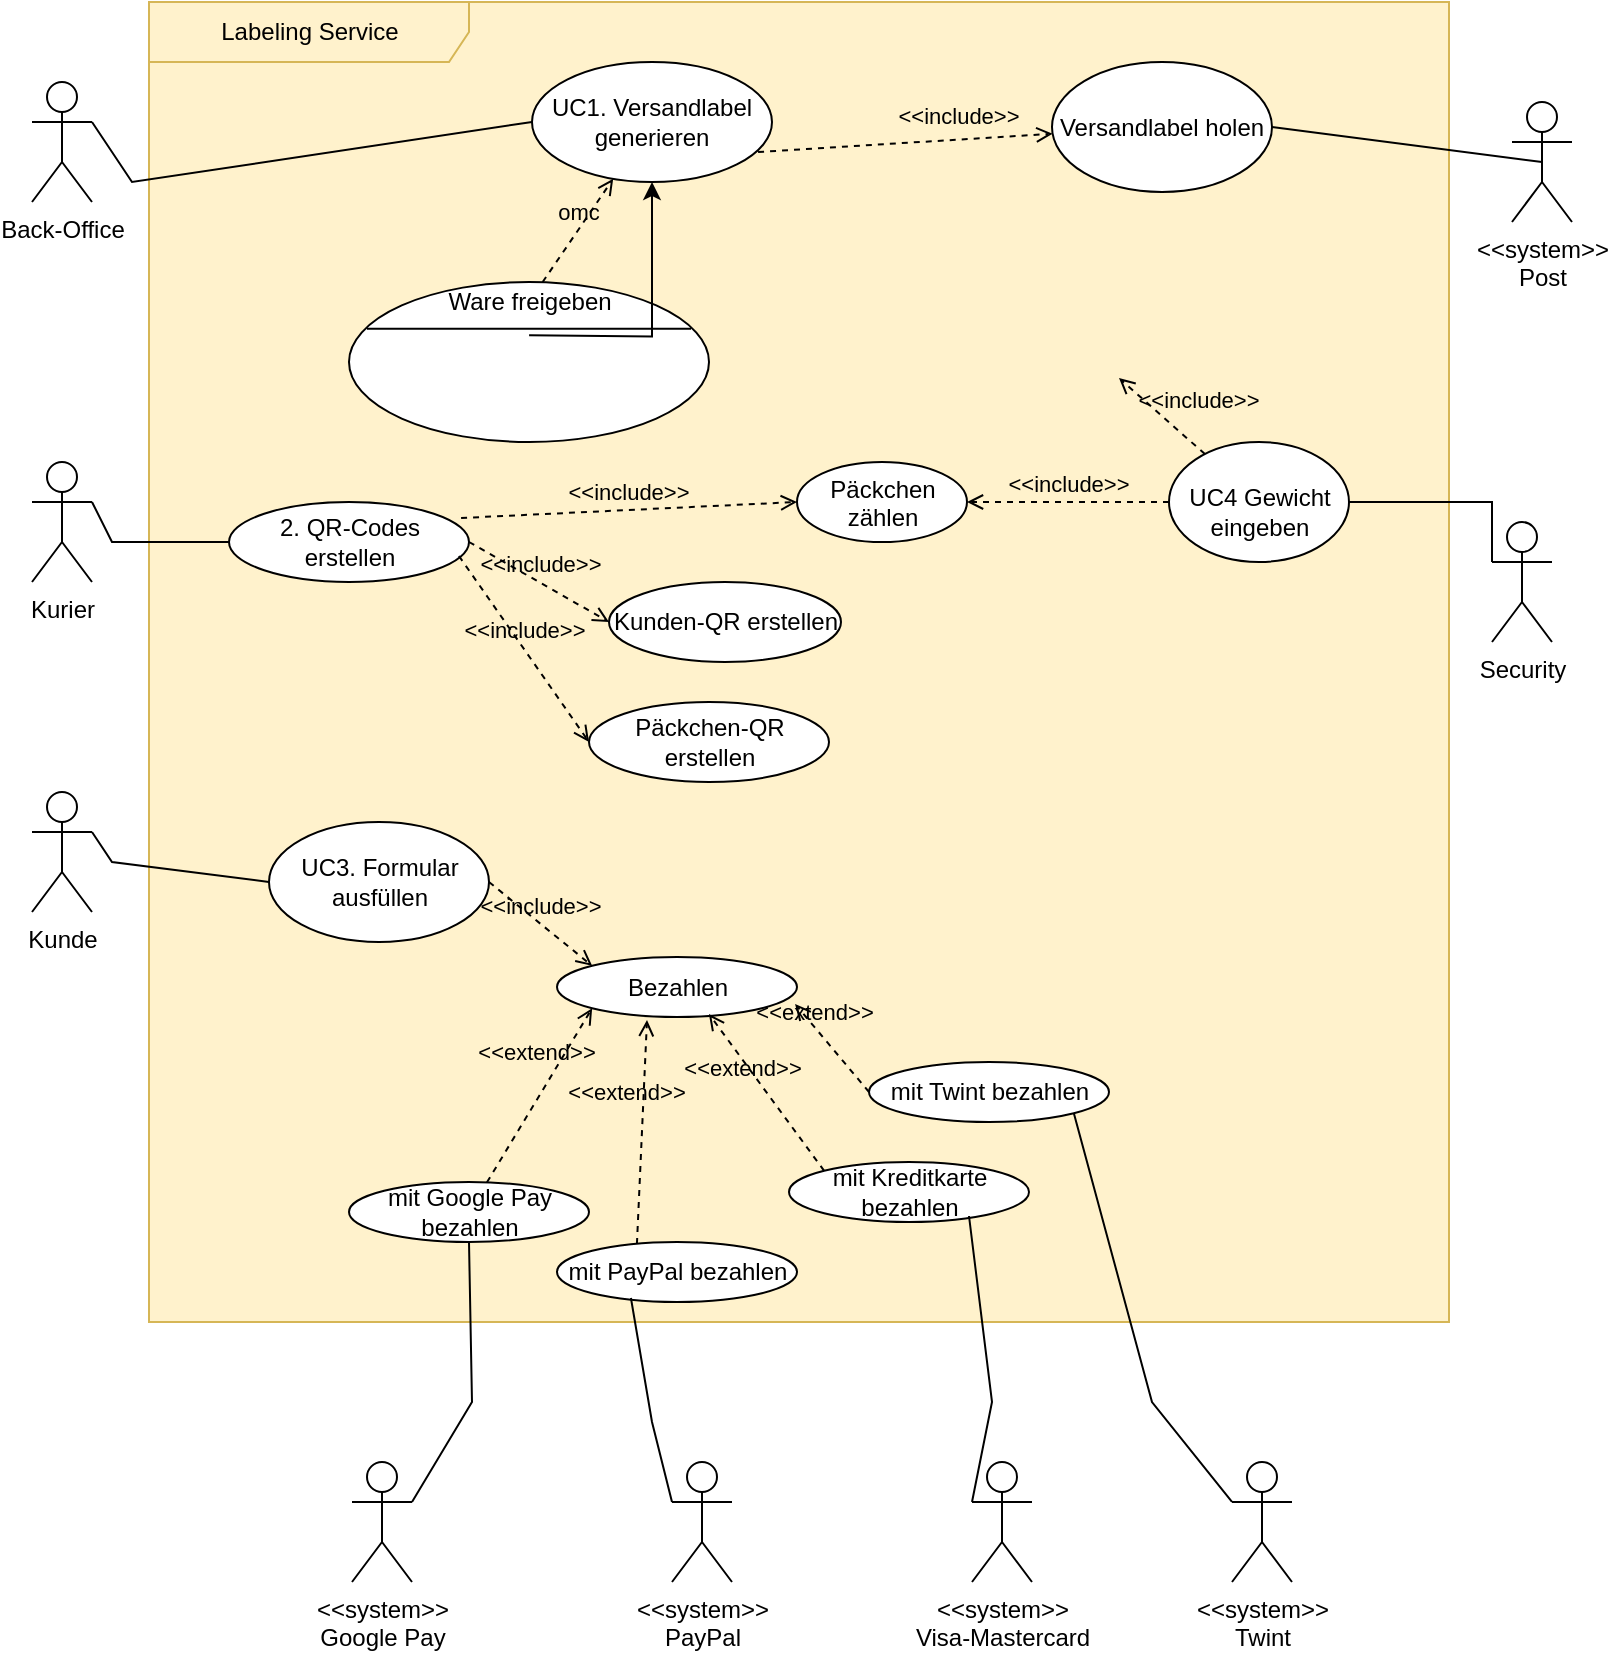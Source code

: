<mxfile version="22.1.11" type="github">
  <diagram name="Seite-1" id="QL2GSqpA_WiwcAJyHZMA">
    <mxGraphModel dx="1433" dy="643" grid="1" gridSize="10" guides="1" tooltips="1" connect="1" arrows="1" fold="1" page="1" pageScale="1" pageWidth="827" pageHeight="1169" math="0" shadow="0">
      <root>
        <mxCell id="0" />
        <mxCell id="1" parent="0" />
        <mxCell id="UKI22RjMGTlyE8xqwT5Z-11" value="Labeling Service" style="shape=umlFrame;whiteSpace=wrap;html=1;pointerEvents=0;recursiveResize=0;container=1;collapsible=0;width=160;fillStyle=auto;fillColor=#fff2cc;strokeColor=#d6b656;noLabel=0;gradientColor=none;swimlaneFillColor=#FFF2CC;" parent="1" vertex="1">
          <mxGeometry x="88.5" y="10" width="650" height="660" as="geometry" />
        </mxCell>
        <mxCell id="UKI22RjMGTlyE8xqwT5Z-14" value="&lt;br&gt;UC4 Gewicht eingeben" style="ellipse;whiteSpace=wrap;html=1;verticalAlign=top;" parent="UKI22RjMGTlyE8xqwT5Z-11" vertex="1">
          <mxGeometry x="510" y="220" width="90" height="60" as="geometry" />
        </mxCell>
        <mxCell id="UKI22RjMGTlyE8xqwT5Z-18" value="Versandlabel holen" style="ellipse;whiteSpace=wrap;html=1;dashed=0;" parent="UKI22RjMGTlyE8xqwT5Z-11" vertex="1">
          <mxGeometry x="451.5" y="30" width="110" height="65" as="geometry" />
        </mxCell>
        <mxCell id="UKI22RjMGTlyE8xqwT5Z-30" value="2. QR-Codes erstellen" style="ellipse;whiteSpace=wrap;html=1;" parent="UKI22RjMGTlyE8xqwT5Z-11" vertex="1">
          <mxGeometry x="40" y="250" width="120" height="40" as="geometry" />
        </mxCell>
        <mxCell id="UKI22RjMGTlyE8xqwT5Z-37" value="UC3. Formular ausfüllen" style="ellipse;whiteSpace=wrap;html=1;" parent="UKI22RjMGTlyE8xqwT5Z-11" vertex="1">
          <mxGeometry x="60" y="410" width="110" height="60" as="geometry" />
        </mxCell>
        <mxCell id="UKI22RjMGTlyE8xqwT5Z-39" value="Bezahlen" style="ellipse;whiteSpace=wrap;html=1;" parent="UKI22RjMGTlyE8xqwT5Z-11" vertex="1">
          <mxGeometry x="204" y="477.5" width="120" height="30" as="geometry" />
        </mxCell>
        <mxCell id="UKI22RjMGTlyE8xqwT5Z-41" value="UC1. Versandlabel generieren" style="ellipse;whiteSpace=wrap;html=1;" parent="UKI22RjMGTlyE8xqwT5Z-11" vertex="1">
          <mxGeometry x="191.5" y="30" width="120" height="60" as="geometry" />
        </mxCell>
        <mxCell id="UKI22RjMGTlyE8xqwT5Z-43" value="" style="shape=ellipse;container=1;horizontal=1;horizontalStack=0;resizeParent=1;resizeParentMax=0;resizeLast=0;html=1;dashed=0;collapsible=0;" parent="UKI22RjMGTlyE8xqwT5Z-11" vertex="1">
          <mxGeometry x="100" y="140" width="180" height="80" as="geometry" />
        </mxCell>
        <mxCell id="UKI22RjMGTlyE8xqwT5Z-44" value="Ware freigeben" style="html=1;strokeColor=none;fillColor=none;align=center;verticalAlign=middle;rotatable=0;whiteSpace=wrap;" parent="UKI22RjMGTlyE8xqwT5Z-43" vertex="1">
          <mxGeometry width="180" height="20" as="geometry" />
        </mxCell>
        <mxCell id="UKI22RjMGTlyE8xqwT5Z-45" value="" style="line;strokeWidth=1;fillColor=none;rotatable=0;labelPosition=right;points=[];portConstraint=eastwest;dashed=0;resizeWidth=1;" parent="UKI22RjMGTlyE8xqwT5Z-43" vertex="1">
          <mxGeometry x="9" y="20" width="162" height="6.667" as="geometry" />
        </mxCell>
        <mxCell id="UKI22RjMGTlyE8xqwT5Z-40" value="&amp;lt;&amp;lt;include&amp;gt;&amp;gt;" style="html=1;verticalAlign=bottom;labelBackgroundColor=none;endArrow=open;endFill=0;dashed=1;rounded=0;entryX=0;entryY=0;entryDx=0;entryDy=0;exitX=1;exitY=0.5;exitDx=0;exitDy=0;" parent="UKI22RjMGTlyE8xqwT5Z-11" source="UKI22RjMGTlyE8xqwT5Z-37" target="UKI22RjMGTlyE8xqwT5Z-39" edge="1">
          <mxGeometry width="160" relative="1" as="geometry">
            <mxPoint x="170" y="330" as="sourcePoint" />
            <mxPoint x="440" y="385" as="targetPoint" />
          </mxGeometry>
        </mxCell>
        <mxCell id="UKI22RjMGTlyE8xqwT5Z-63" value="omc" style="html=1;verticalAlign=bottom;labelBackgroundColor=none;endArrow=open;endFill=0;dashed=1;rounded=0;" parent="UKI22RjMGTlyE8xqwT5Z-11" source="UKI22RjMGTlyE8xqwT5Z-44" target="UKI22RjMGTlyE8xqwT5Z-41" edge="1">
          <mxGeometry width="160" relative="1" as="geometry">
            <mxPoint x="440" y="310" as="sourcePoint" />
            <mxPoint x="600" y="310" as="targetPoint" />
          </mxGeometry>
        </mxCell>
        <mxCell id="UKI22RjMGTlyE8xqwT5Z-68" value="&amp;lt;&amp;lt;include&amp;gt;&amp;gt;" style="html=1;verticalAlign=bottom;labelBackgroundColor=none;endArrow=open;endFill=0;dashed=1;rounded=0;entryX=0.625;entryY=0.95;entryDx=0;entryDy=0;entryPerimeter=0;" parent="UKI22RjMGTlyE8xqwT5Z-11" source="UKI22RjMGTlyE8xqwT5Z-14" edge="1">
          <mxGeometry x="-0.47" y="-11" width="160" relative="1" as="geometry">
            <mxPoint x="153" y="340" as="sourcePoint" />
            <mxPoint x="485" y="188.0" as="targetPoint" />
            <mxPoint as="offset" />
          </mxGeometry>
        </mxCell>
        <mxCell id="UKI22RjMGTlyE8xqwT5Z-69" value="&amp;lt;&amp;lt;include&amp;gt;&amp;gt;" style="html=1;verticalAlign=bottom;labelBackgroundColor=none;endArrow=open;endFill=0;dashed=1;rounded=0;exitX=0.942;exitY=0.75;exitDx=0;exitDy=0;exitPerimeter=0;" parent="UKI22RjMGTlyE8xqwT5Z-11" source="UKI22RjMGTlyE8xqwT5Z-41" target="UKI22RjMGTlyE8xqwT5Z-18" edge="1">
          <mxGeometry x="0.363" y="3" width="160" relative="1" as="geometry">
            <mxPoint x="218" y="399" as="sourcePoint" />
            <mxPoint x="410" y="170" as="targetPoint" />
            <mxPoint as="offset" />
          </mxGeometry>
        </mxCell>
        <mxCell id="UKI22RjMGTlyE8xqwT5Z-74" value="Päckchen zählen" style="ellipse;whiteSpace=wrap;html=1;verticalAlign=top;" parent="UKI22RjMGTlyE8xqwT5Z-11" vertex="1">
          <mxGeometry x="324" y="230" width="85" height="40" as="geometry" />
        </mxCell>
        <mxCell id="UKI22RjMGTlyE8xqwT5Z-75" value="&amp;lt;&amp;lt;include&amp;gt;&amp;gt;" style="html=1;verticalAlign=bottom;labelBackgroundColor=none;endArrow=open;endFill=0;dashed=1;rounded=0;entryX=1;entryY=0.5;entryDx=0;entryDy=0;exitX=0;exitY=0.5;exitDx=0;exitDy=0;" parent="UKI22RjMGTlyE8xqwT5Z-11" source="UKI22RjMGTlyE8xqwT5Z-14" target="UKI22RjMGTlyE8xqwT5Z-74" edge="1">
          <mxGeometry width="160" relative="1" as="geometry">
            <mxPoint x="463" y="354" as="sourcePoint" />
            <mxPoint x="436" y="392" as="targetPoint" />
          </mxGeometry>
        </mxCell>
        <mxCell id="UKI22RjMGTlyE8xqwT5Z-81" value="Kunden-QR erstellen" style="ellipse;whiteSpace=wrap;html=1;" parent="UKI22RjMGTlyE8xqwT5Z-11" vertex="1">
          <mxGeometry x="230" y="290" width="116" height="40" as="geometry" />
        </mxCell>
        <mxCell id="UKI22RjMGTlyE8xqwT5Z-80" value="Päckchen-QR erstellen" style="ellipse;whiteSpace=wrap;html=1;" parent="UKI22RjMGTlyE8xqwT5Z-11" vertex="1">
          <mxGeometry x="220" y="350" width="120" height="40" as="geometry" />
        </mxCell>
        <mxCell id="UKI22RjMGTlyE8xqwT5Z-82" value="&amp;lt;&amp;lt;include&amp;gt;&amp;gt;" style="html=1;verticalAlign=bottom;labelBackgroundColor=none;endArrow=open;endFill=0;dashed=1;rounded=0;entryX=0;entryY=0.5;entryDx=0;entryDy=0;exitX=0.958;exitY=0.675;exitDx=0;exitDy=0;exitPerimeter=0;" parent="UKI22RjMGTlyE8xqwT5Z-11" source="UKI22RjMGTlyE8xqwT5Z-30" target="UKI22RjMGTlyE8xqwT5Z-80" edge="1">
          <mxGeometry width="160" relative="1" as="geometry">
            <mxPoint x="193" y="640" as="sourcePoint" />
            <mxPoint x="324" y="625" as="targetPoint" />
          </mxGeometry>
        </mxCell>
        <mxCell id="UKI22RjMGTlyE8xqwT5Z-83" value="&amp;lt;&amp;lt;include&amp;gt;&amp;gt;" style="html=1;verticalAlign=bottom;labelBackgroundColor=none;endArrow=open;endFill=0;dashed=1;rounded=0;entryX=0;entryY=0.5;entryDx=0;entryDy=0;exitX=1;exitY=0.5;exitDx=0;exitDy=0;" parent="UKI22RjMGTlyE8xqwT5Z-11" source="UKI22RjMGTlyE8xqwT5Z-30" target="UKI22RjMGTlyE8xqwT5Z-81" edge="1">
          <mxGeometry width="160" relative="1" as="geometry">
            <mxPoint x="195" y="547" as="sourcePoint" />
            <mxPoint x="231" y="559" as="targetPoint" />
          </mxGeometry>
        </mxCell>
        <mxCell id="UKI22RjMGTlyE8xqwT5Z-86" value="&amp;lt;&amp;lt;include&amp;gt;&amp;gt;" style="html=1;verticalAlign=bottom;labelBackgroundColor=none;endArrow=open;endFill=0;dashed=1;rounded=0;exitX=0.967;exitY=0.2;exitDx=0;exitDy=0;entryX=0;entryY=0.5;entryDx=0;entryDy=0;exitPerimeter=0;" parent="UKI22RjMGTlyE8xqwT5Z-11" source="UKI22RjMGTlyE8xqwT5Z-30" target="UKI22RjMGTlyE8xqwT5Z-74" edge="1">
          <mxGeometry width="160" relative="1" as="geometry">
            <mxPoint x="182" y="526" as="sourcePoint" />
            <mxPoint x="305" y="564" as="targetPoint" />
          </mxGeometry>
        </mxCell>
        <mxCell id="UKI22RjMGTlyE8xqwT5Z-88" value="mit Twint bezahlen" style="ellipse;whiteSpace=wrap;html=1;" parent="UKI22RjMGTlyE8xqwT5Z-11" vertex="1">
          <mxGeometry x="360" y="530" width="120" height="30" as="geometry" />
        </mxCell>
        <mxCell id="UKI22RjMGTlyE8xqwT5Z-89" value="mit Kreditkarte bezahlen" style="ellipse;whiteSpace=wrap;html=1;" parent="UKI22RjMGTlyE8xqwT5Z-11" vertex="1">
          <mxGeometry x="320" y="580" width="120" height="30" as="geometry" />
        </mxCell>
        <mxCell id="UKI22RjMGTlyE8xqwT5Z-91" value="mit Google Pay bezahlen" style="ellipse;whiteSpace=wrap;html=1;" parent="UKI22RjMGTlyE8xqwT5Z-11" vertex="1">
          <mxGeometry x="100" y="590" width="120" height="30" as="geometry" />
        </mxCell>
        <mxCell id="UKI22RjMGTlyE8xqwT5Z-90" value="mit PayPal bezahlen" style="ellipse;whiteSpace=wrap;html=1;" parent="UKI22RjMGTlyE8xqwT5Z-11" vertex="1">
          <mxGeometry x="204" y="620" width="120" height="30" as="geometry" />
        </mxCell>
        <mxCell id="UKI22RjMGTlyE8xqwT5Z-95" value="&amp;lt;&amp;lt;extend&amp;gt;&amp;gt;" style="html=1;verticalAlign=bottom;labelBackgroundColor=none;endArrow=open;endFill=0;dashed=1;rounded=0;entryX=0;entryY=1;entryDx=0;entryDy=0;" parent="UKI22RjMGTlyE8xqwT5Z-11" source="UKI22RjMGTlyE8xqwT5Z-91" target="UKI22RjMGTlyE8xqwT5Z-39" edge="1">
          <mxGeometry x="0.198" y="8" width="160" relative="1" as="geometry">
            <mxPoint x="340" y="124" as="sourcePoint" />
            <mxPoint x="200" y="127" as="targetPoint" />
            <mxPoint as="offset" />
          </mxGeometry>
        </mxCell>
        <mxCell id="UKI22RjMGTlyE8xqwT5Z-94" value="&amp;lt;&amp;lt;extend&amp;gt;&amp;gt;" style="html=1;verticalAlign=bottom;labelBackgroundColor=none;endArrow=open;endFill=0;dashed=1;rounded=0;exitX=0.333;exitY=0.033;exitDx=0;exitDy=0;entryX=0.375;entryY=1.05;entryDx=0;entryDy=0;entryPerimeter=0;exitPerimeter=0;" parent="UKI22RjMGTlyE8xqwT5Z-11" source="UKI22RjMGTlyE8xqwT5Z-90" target="UKI22RjMGTlyE8xqwT5Z-39" edge="1">
          <mxGeometry x="0.198" y="8" width="160" relative="1" as="geometry">
            <mxPoint x="330" y="114" as="sourcePoint" />
            <mxPoint x="190" y="117" as="targetPoint" />
            <mxPoint as="offset" />
          </mxGeometry>
        </mxCell>
        <mxCell id="UKI22RjMGTlyE8xqwT5Z-93" value="&amp;lt;&amp;lt;extend&amp;gt;&amp;gt;" style="html=1;verticalAlign=bottom;labelBackgroundColor=none;endArrow=open;endFill=0;dashed=1;rounded=0;exitX=0;exitY=0;exitDx=0;exitDy=0;entryX=0.633;entryY=0.95;entryDx=0;entryDy=0;entryPerimeter=0;" parent="UKI22RjMGTlyE8xqwT5Z-11" source="UKI22RjMGTlyE8xqwT5Z-89" target="UKI22RjMGTlyE8xqwT5Z-39" edge="1">
          <mxGeometry x="0.198" y="8" width="160" relative="1" as="geometry">
            <mxPoint x="320" y="104" as="sourcePoint" />
            <mxPoint x="180" y="107" as="targetPoint" />
            <mxPoint as="offset" />
          </mxGeometry>
        </mxCell>
        <mxCell id="UKI22RjMGTlyE8xqwT5Z-92" value="&amp;lt;&amp;lt;extend&amp;gt;&amp;gt;" style="html=1;verticalAlign=bottom;labelBackgroundColor=none;endArrow=open;endFill=0;dashed=1;rounded=0;exitX=0;exitY=0.5;exitDx=0;exitDy=0;entryX=0.992;entryY=0.783;entryDx=0;entryDy=0;entryPerimeter=0;" parent="UKI22RjMGTlyE8xqwT5Z-11" source="UKI22RjMGTlyE8xqwT5Z-88" target="UKI22RjMGTlyE8xqwT5Z-39" edge="1">
          <mxGeometry x="0.429" y="1" width="160" relative="1" as="geometry">
            <mxPoint x="310" y="94" as="sourcePoint" />
            <mxPoint x="170" y="97" as="targetPoint" />
            <mxPoint as="offset" />
          </mxGeometry>
        </mxCell>
        <mxCell id="Nr56lH37hGzr9RZZTcbW-7" value="" style="edgeStyle=orthogonalEdgeStyle;rounded=0;orthogonalLoop=1;jettySize=auto;html=1;" edge="1" parent="UKI22RjMGTlyE8xqwT5Z-11" target="UKI22RjMGTlyE8xqwT5Z-41">
          <mxGeometry relative="1" as="geometry">
            <mxPoint x="190.056" y="166.667" as="sourcePoint" />
          </mxGeometry>
        </mxCell>
        <mxCell id="UKI22RjMGTlyE8xqwT5Z-2" value="Back-Office" style="shape=umlActor;verticalLabelPosition=bottom;verticalAlign=top;html=1;" parent="1" vertex="1">
          <mxGeometry x="30" y="50" width="30" height="60" as="geometry" />
        </mxCell>
        <mxCell id="UKI22RjMGTlyE8xqwT5Z-3" value="Security" style="shape=umlActor;verticalLabelPosition=bottom;verticalAlign=top;html=1;" parent="1" vertex="1">
          <mxGeometry x="760" y="270" width="30" height="60" as="geometry" />
        </mxCell>
        <mxCell id="UKI22RjMGTlyE8xqwT5Z-4" value="Kunde" style="shape=umlActor;verticalLabelPosition=bottom;verticalAlign=top;html=1;" parent="1" vertex="1">
          <mxGeometry x="30" y="405" width="30" height="60" as="geometry" />
        </mxCell>
        <mxCell id="UKI22RjMGTlyE8xqwT5Z-5" value="Kurier" style="shape=umlActor;verticalLabelPosition=bottom;verticalAlign=top;html=1;" parent="1" vertex="1">
          <mxGeometry x="30" y="240" width="30" height="60" as="geometry" />
        </mxCell>
        <mxCell id="UKI22RjMGTlyE8xqwT5Z-25" value="" style="endArrow=none;html=1;rounded=0;entryX=0;entryY=0.333;entryDx=0;entryDy=0;entryPerimeter=0;exitX=1;exitY=0.5;exitDx=0;exitDy=0;" parent="1" source="UKI22RjMGTlyE8xqwT5Z-14" target="UKI22RjMGTlyE8xqwT5Z-3" edge="1">
          <mxGeometry width="50" height="50" relative="1" as="geometry">
            <mxPoint x="670" y="440" as="sourcePoint" />
            <mxPoint x="630" y="490" as="targetPoint" />
            <Array as="points">
              <mxPoint x="760" y="260" />
            </Array>
          </mxGeometry>
        </mxCell>
        <mxCell id="UKI22RjMGTlyE8xqwT5Z-27" value="&lt;div&gt;&amp;lt;&amp;lt;system&amp;gt;&amp;gt;&lt;/div&gt;&lt;div&gt;Post&lt;br&gt;&lt;/div&gt;" style="shape=umlActor;verticalLabelPosition=bottom;verticalAlign=top;html=1;" parent="1" vertex="1">
          <mxGeometry x="770.0" y="60" width="30" height="60" as="geometry" />
        </mxCell>
        <mxCell id="UKI22RjMGTlyE8xqwT5Z-38" value="" style="endArrow=none;html=1;rounded=0;entryX=0;entryY=0.5;entryDx=0;entryDy=0;exitX=1;exitY=0.333;exitDx=0;exitDy=0;exitPerimeter=0;" parent="1" source="UKI22RjMGTlyE8xqwT5Z-4" target="UKI22RjMGTlyE8xqwT5Z-37" edge="1">
          <mxGeometry width="50" height="50" relative="1" as="geometry">
            <mxPoint x="60" y="500" as="sourcePoint" />
            <mxPoint x="130" y="500" as="targetPoint" />
            <Array as="points">
              <mxPoint x="70" y="440" />
            </Array>
          </mxGeometry>
        </mxCell>
        <mxCell id="UKI22RjMGTlyE8xqwT5Z-42" value="" style="endArrow=none;html=1;rounded=0;entryX=0;entryY=0.5;entryDx=0;entryDy=0;exitX=1;exitY=0.333;exitDx=0;exitDy=0;exitPerimeter=0;" parent="1" source="UKI22RjMGTlyE8xqwT5Z-2" target="UKI22RjMGTlyE8xqwT5Z-41" edge="1">
          <mxGeometry width="50" height="50" relative="1" as="geometry">
            <mxPoint x="70" y="380" as="sourcePoint" />
            <mxPoint x="130" y="390" as="targetPoint" />
            <Array as="points">
              <mxPoint x="80" y="100" />
            </Array>
          </mxGeometry>
        </mxCell>
        <mxCell id="UKI22RjMGTlyE8xqwT5Z-77" value="" style="endArrow=none;html=1;rounded=0;exitX=1;exitY=0.333;exitDx=0;exitDy=0;exitPerimeter=0;entryX=0;entryY=0.5;entryDx=0;entryDy=0;" parent="1" source="UKI22RjMGTlyE8xqwT5Z-5" target="UKI22RjMGTlyE8xqwT5Z-30" edge="1">
          <mxGeometry width="50" height="50" relative="1" as="geometry">
            <mxPoint x="70" y="260" as="sourcePoint" />
            <mxPoint x="377.5" y="550" as="targetPoint" />
            <Array as="points">
              <mxPoint x="70" y="280" />
            </Array>
          </mxGeometry>
        </mxCell>
        <mxCell id="UKI22RjMGTlyE8xqwT5Z-96" value="&lt;div&gt;&amp;lt;&amp;lt;system&amp;gt;&amp;gt;&lt;/div&gt;&lt;div&gt;Google Pay&lt;br&gt;&lt;/div&gt;" style="shape=umlActor;verticalLabelPosition=bottom;verticalAlign=top;html=1;" parent="1" vertex="1">
          <mxGeometry x="190.0" y="740" width="30" height="60" as="geometry" />
        </mxCell>
        <mxCell id="UKI22RjMGTlyE8xqwT5Z-97" value="&lt;div&gt;&amp;lt;&amp;lt;system&amp;gt;&amp;gt;&lt;/div&gt;&lt;div&gt;PayPal&lt;br&gt;&lt;/div&gt;" style="shape=umlActor;verticalLabelPosition=bottom;verticalAlign=top;html=1;" parent="1" vertex="1">
          <mxGeometry x="350.0" y="740" width="30" height="60" as="geometry" />
        </mxCell>
        <mxCell id="UKI22RjMGTlyE8xqwT5Z-98" value="&lt;div&gt;&amp;lt;&amp;lt;system&amp;gt;&amp;gt;&lt;/div&gt;&lt;div&gt;Visa-Mastercard&lt;br&gt;&lt;/div&gt;" style="shape=umlActor;verticalLabelPosition=bottom;verticalAlign=top;html=1;" parent="1" vertex="1">
          <mxGeometry x="500.0" y="740" width="30" height="60" as="geometry" />
        </mxCell>
        <mxCell id="UKI22RjMGTlyE8xqwT5Z-99" value="&lt;div&gt;&amp;lt;&amp;lt;system&amp;gt;&amp;gt;&lt;/div&gt;&lt;div&gt;Twint&lt;br&gt;&lt;/div&gt;" style="shape=umlActor;verticalLabelPosition=bottom;verticalAlign=top;html=1;" parent="1" vertex="1">
          <mxGeometry x="630.0" y="740" width="30" height="60" as="geometry" />
        </mxCell>
        <mxCell id="UKI22RjMGTlyE8xqwT5Z-103" value="" style="endArrow=none;html=1;rounded=0;exitX=1;exitY=0.333;exitDx=0;exitDy=0;exitPerimeter=0;entryX=0.5;entryY=1;entryDx=0;entryDy=0;" parent="1" source="UKI22RjMGTlyE8xqwT5Z-96" target="UKI22RjMGTlyE8xqwT5Z-91" edge="1">
          <mxGeometry width="50" height="50" relative="1" as="geometry">
            <mxPoint x="580" y="510" as="sourcePoint" />
            <mxPoint x="630" y="460" as="targetPoint" />
            <Array as="points">
              <mxPoint x="250" y="710" />
            </Array>
          </mxGeometry>
        </mxCell>
        <mxCell id="UKI22RjMGTlyE8xqwT5Z-104" value="" style="endArrow=none;html=1;rounded=0;exitX=0;exitY=0.333;exitDx=0;exitDy=0;exitPerimeter=0;entryX=0.308;entryY=0.933;entryDx=0;entryDy=0;entryPerimeter=0;" parent="1" source="UKI22RjMGTlyE8xqwT5Z-97" target="UKI22RjMGTlyE8xqwT5Z-90" edge="1">
          <mxGeometry width="50" height="50" relative="1" as="geometry">
            <mxPoint x="250" y="740" as="sourcePoint" />
            <mxPoint x="260" y="650" as="targetPoint" />
            <Array as="points">
              <mxPoint x="340" y="720" />
            </Array>
          </mxGeometry>
        </mxCell>
        <mxCell id="UKI22RjMGTlyE8xqwT5Z-105" value="" style="endArrow=none;html=1;rounded=0;exitX=0;exitY=0.333;exitDx=0;exitDy=0;exitPerimeter=0;entryX=0.75;entryY=0.9;entryDx=0;entryDy=0;entryPerimeter=0;" parent="1" source="UKI22RjMGTlyE8xqwT5Z-98" target="UKI22RjMGTlyE8xqwT5Z-89" edge="1">
          <mxGeometry width="50" height="50" relative="1" as="geometry">
            <mxPoint x="250" y="740" as="sourcePoint" />
            <mxPoint x="260" y="650" as="targetPoint" />
            <Array as="points">
              <mxPoint x="510" y="710" />
            </Array>
          </mxGeometry>
        </mxCell>
        <mxCell id="UKI22RjMGTlyE8xqwT5Z-108" value="" style="endArrow=none;html=1;rounded=0;entryX=1;entryY=1;entryDx=0;entryDy=0;exitX=0;exitY=0.333;exitDx=0;exitDy=0;exitPerimeter=0;" parent="1" source="UKI22RjMGTlyE8xqwT5Z-99" target="UKI22RjMGTlyE8xqwT5Z-88" edge="1">
          <mxGeometry width="50" height="50" relative="1" as="geometry">
            <mxPoint x="530" y="740" as="sourcePoint" />
            <mxPoint x="510" y="637" as="targetPoint" />
            <Array as="points">
              <mxPoint x="590" y="710" />
            </Array>
          </mxGeometry>
        </mxCell>
        <mxCell id="Nr56lH37hGzr9RZZTcbW-6" value="" style="endArrow=none;html=1;rounded=0;entryX=1;entryY=0.5;entryDx=0;entryDy=0;exitX=0.5;exitY=0.5;exitDx=0;exitDy=0;exitPerimeter=0;" edge="1" parent="1" source="UKI22RjMGTlyE8xqwT5Z-27" target="UKI22RjMGTlyE8xqwT5Z-18">
          <mxGeometry width="50" height="50" relative="1" as="geometry">
            <mxPoint x="450" y="300" as="sourcePoint" />
            <mxPoint x="500" y="250" as="targetPoint" />
          </mxGeometry>
        </mxCell>
      </root>
    </mxGraphModel>
  </diagram>
</mxfile>
